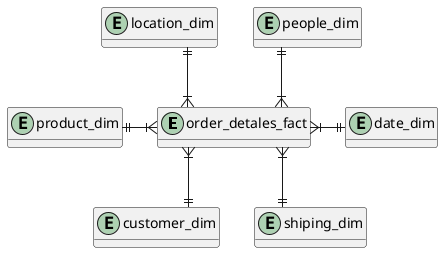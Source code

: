 @startuml concept_star

skinparam linetype ortho
hide methods


entity order_detales_fact
entity customer_dim
entity location_dim
entity product_dim
entity date_dim
entity people_dim
entity shiping_dim

customer_dim ||-u-|{ order_detales_fact
shiping_dim ||-u-|{ order_detales_fact
location_dim ||-d-|{ order_detales_fact
product_dim ||-|{ order_detales_fact
date_dim ||-l-|{ order_detales_fact
people_dim ||-d-|{ order_detales_fact

@enduml

@startuml clogical_star

skinparam linetype ortho
hide methods


entity order_detales_fact{
    order_id
    order_date
    ship_date
    returned
    sales
    quantity
    discount
    profit
}
entity customer_dim{
    customer_id
    customer_name
    segment
}
entity location_dim{
    country
    city
    state
    postal_code
    region    
}
entity product_dim{
    product_id
    category
    sub_category
    product_name
}
entity date_dim{
    date
    year
    month
    month_day
    quarter
    week
    week_day
}

entity people_dim{
    sales_name    
}
entity shiping_dim{
    ship_mode
}

customer_dim ||-u-|{ order_detales_fact
shiping_dim ||-u-|{ order_detales_fact
location_dim ||-d-|{ order_detales_fact
people_dim ||-d-|{ order_detales_fact
product_dim ||-|{ order_detales_fact
date_dim ||-l-|{ order_detales_fact

@enduml

@startuml phisical_star

skinparam linetype ortho
hide methods


entity order_detales_fact{
    *row_key 
    order_id 
    +order_date_key
    +ship_date_key
    +product_key
    +customer_key
    +shipping_key
    +location_key
    +people_key
    returned
    sales
    quantity
    discount
    profit
}
entity customer_dim{
    *customer_key
    customer_id
    customer_name
    segment
}
entity location_dim{
    *location_key
    country
    city
    state
    postal_code
    region    
}
entity product_dim{
    *product_key
    product_id
    category
    sub_category
    product_name
}
entity date_dim{
    *date
    year
    month
    month_day
    quarter
    week
    week_day
}

entity people_dim{
    *people_key
    sales_name    
}
entity shiping_dim{
    *shipping_key
    ship_mode
}

customer_dim ||-u-|{ order_detales_fact
shiping_dim ||-u-|{ order_detales_fact
location_dim ||-d-|{ order_detales_fact
product_dim ||-|{ order_detales_fact
date_dim ||-l-|{ order_detales_fact
people_dim ||-d-|{ order_detales_fact

@enduml

@startuml concept_3nf

skinparam linetype ortho
hide methods


entity order_dim
entity order_detales_fact
entity ship_mode_dim

entity customer_segment_dim

entity country_dim
entity city_dim
entity region_dim
entity state_dim
entity location_dim

entity customer_dim

entity category_dim
entity sub_category_dim
entity product_dim

'entity date_dim

entity sales_manager_dim

category_dim -l-{ sub_category_dim
sub_category_dim -d-{ product_dim
product_dim -{ order_detales_fact

customer_dim -u-{ order_dim


region_dim -{ country_dim 
country_dim -d-{ state_dim 
state_dim -{ city_dim 
city_dim -{location_dim

location_dim -{ customer_dim

region_dim ||-u-|| sales_manager_dim

order_dim -u-{ order_detales_fact
order_dim }-l- ship_mode_dim

customer_dim }-d- customer_segment_dim



@enduml

@startuml logical_3nf

skinparam linetype ortho
hide methods


entity order_dim{
    order_id
    order_date
    ship_date
    returned
}
entity order_detales_fact{
    row_id
    sales
    quantity
    discount
    profit
}
entity ship_mode_dim{
    shipmode_name
}

entity customer_segment_dim{
    segment_name
}

entity country_dim{
    country_name
}
entity city_dim{
    city_name
}
entity region_dim{
    region_name
}
entity state_dim{
    state_name
}
entity location_dim{
    postal_code
}

entity customer_dim{
    customer_id
    custoner_name
}

entity category_dim{
    category_name
}
entity sub_category_dim{
    sub_category_name
}
entity product_dim{
    product_id
    product_name
}

'entity date_dim

entity sales_manager_dim{
    sales_name
}


category_dim -l-{ sub_category_dim
sub_category_dim -d-{ product_dim
product_dim -{ order_detales_fact

customer_dim -u-{ order_dim


region_dim -{ country_dim 
country_dim -d-{ state_dim 
state_dim -{ city_dim 
city_dim -{location_dim

location_dim -{ customer_dim
location_dim ||-|{ order_dim

region_dim ||-u-|| sales_manager_dim

order_dim -u-{ order_detales_fact
order_dim }|-o| ship_mode_dim

customer_dim }-d- customer_segment_dim



@enduml

@startuml phisical_3nf

skinparam linetype ortho
hide methods


entity order_dim{
    *order_key
    order_id
    order_date
    ship_date
    returned
    +location_key
    +ship_mode_key
    +customer_key
}

entity order_detales_fact{
    *row_id
    +order_key
    +product_key
    sales
    quantity
    discount
    profit
}
entity ship_mode_dim{
    *ship_mode_key
    shipmode_name
}

entity customer_segment_dim{
    *segment_key
    segment_name
}

entity country_dim{
    *country_key
    +region_key
    country_name
}
entity city_dim{
    *city_key
    +state_key
    city_name
}
entity region_dim{
    *region_key
    region_name
}
entity state_dim{
    *state_key
    +country_key
    state_name
}
entity location_dim{
    *location_key
    +city_key
    postal_code
}

entity customer_dim{
    *customer_key
    +segment_key
    customer_id
    custoner_name
}

entity category_dim{
    *category_key
    category_name
}
entity sub_category_dim{
    *sub_category_key
    +category_key
    sub_category_name
}
entity product_dim{
    product_id
    product_name
}

'entity date_dim

entity sales_manager_dim{
    *sales_manager_key
    +region_key
    sales_name
}


category_dim -l-{ sub_category_dim
sub_category_dim -d-{ product_dim
product_dim -{ order_detales_fact

customer_dim -u-{ order_dim


region_dim -{ country_dim 
country_dim -d-{ state_dim 
state_dim -{ city_dim 
city_dim -{location_dim

location_dim ||-|{ order_dim

region_dim -u-|| sales_manager_dim

order_dim -u-{ order_detales_fact
order_dim }|-|| ship_mode_dim

customer_dim }-d- customer_segment_dim

@enduml